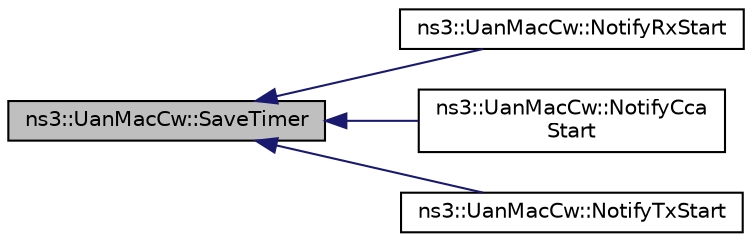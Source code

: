 digraph "ns3::UanMacCw::SaveTimer"
{
  edge [fontname="Helvetica",fontsize="10",labelfontname="Helvetica",labelfontsize="10"];
  node [fontname="Helvetica",fontsize="10",shape=record];
  rankdir="LR";
  Node1 [label="ns3::UanMacCw::SaveTimer",height=0.2,width=0.4,color="black", fillcolor="grey75", style="filled", fontcolor="black"];
  Node1 -> Node2 [dir="back",color="midnightblue",fontsize="10",style="solid"];
  Node2 [label="ns3::UanMacCw::NotifyRxStart",height=0.2,width=0.4,color="black", fillcolor="white", style="filled",URL="$da/db3/classns3_1_1UanMacCw.html#a02fc40989760fcab9cb27eb020c1606c"];
  Node1 -> Node3 [dir="back",color="midnightblue",fontsize="10",style="solid"];
  Node3 [label="ns3::UanMacCw::NotifyCca\lStart",height=0.2,width=0.4,color="black", fillcolor="white", style="filled",URL="$da/db3/classns3_1_1UanMacCw.html#a87acb273ecb60f4f4f47ff1be95e255a"];
  Node1 -> Node4 [dir="back",color="midnightblue",fontsize="10",style="solid"];
  Node4 [label="ns3::UanMacCw::NotifyTxStart",height=0.2,width=0.4,color="black", fillcolor="white", style="filled",URL="$da/db3/classns3_1_1UanMacCw.html#a1b2946271fb366ede005bd76d8a841ec"];
}
